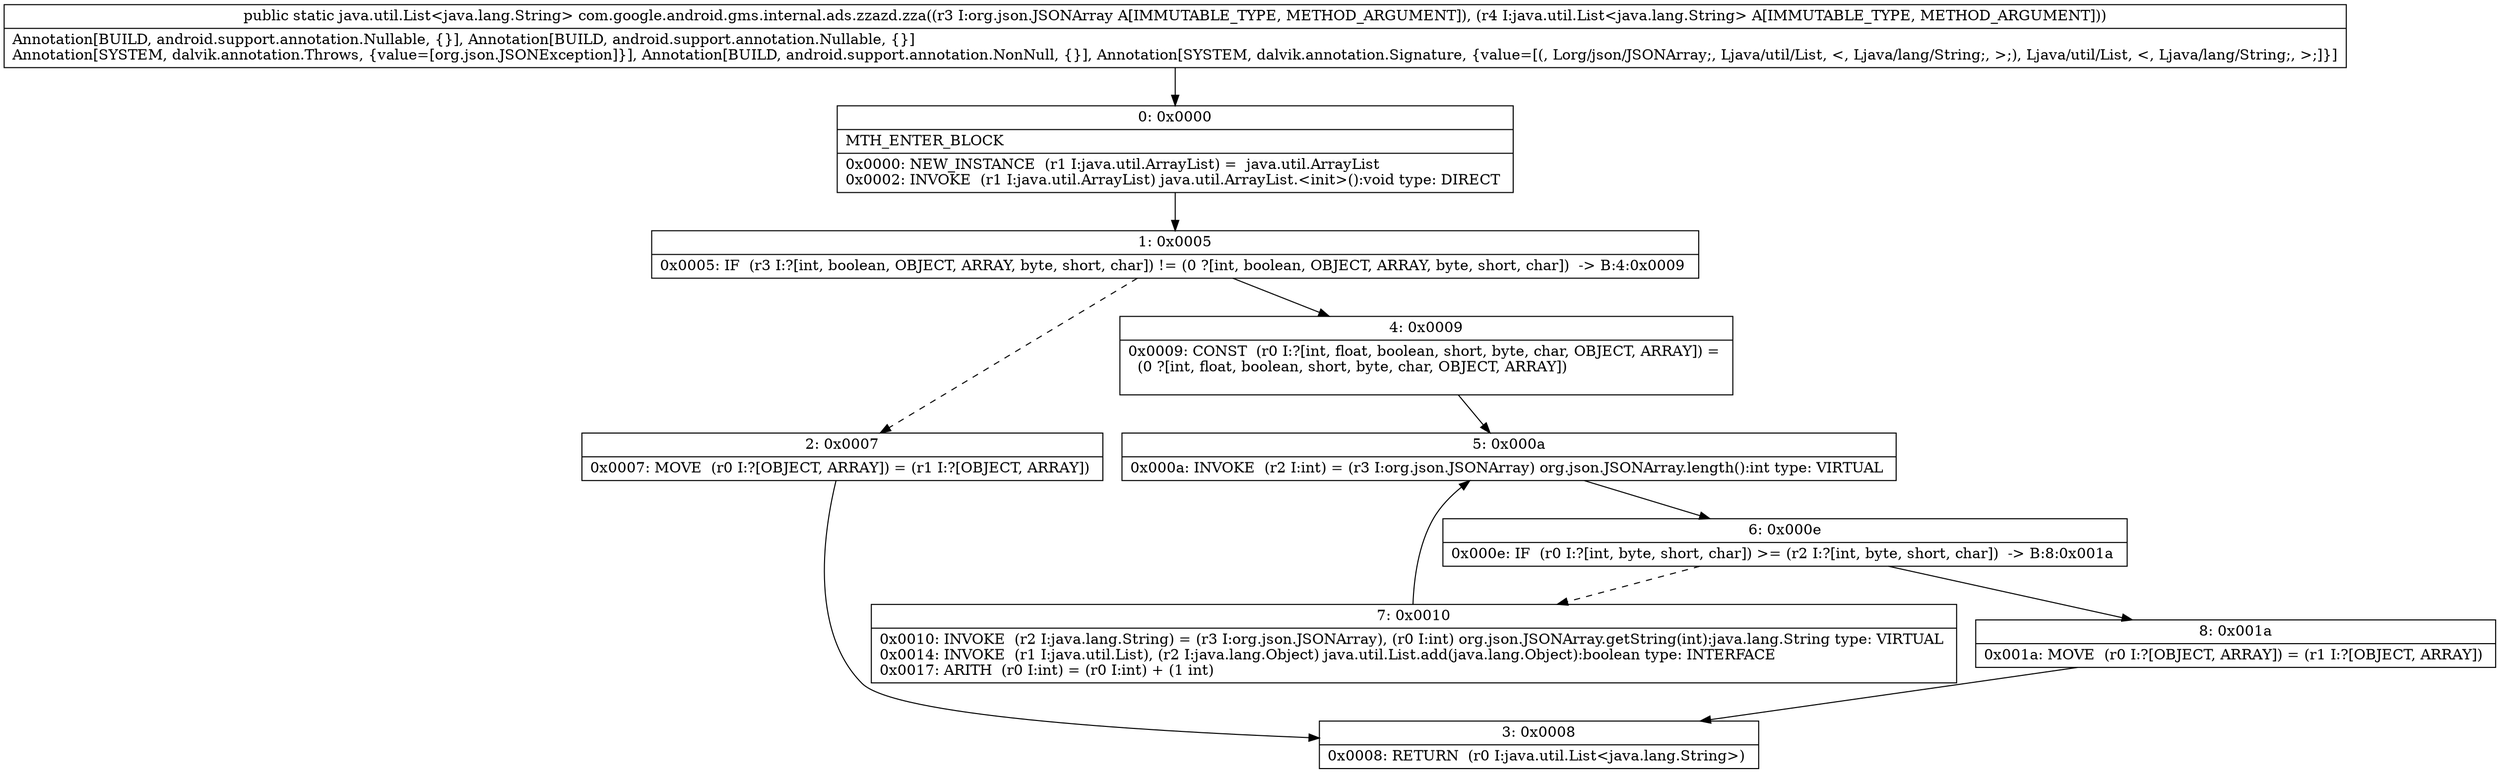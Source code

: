digraph "CFG forcom.google.android.gms.internal.ads.zzazd.zza(Lorg\/json\/JSONArray;Ljava\/util\/List;)Ljava\/util\/List;" {
Node_0 [shape=record,label="{0\:\ 0x0000|MTH_ENTER_BLOCK\l|0x0000: NEW_INSTANCE  (r1 I:java.util.ArrayList) =  java.util.ArrayList \l0x0002: INVOKE  (r1 I:java.util.ArrayList) java.util.ArrayList.\<init\>():void type: DIRECT \l}"];
Node_1 [shape=record,label="{1\:\ 0x0005|0x0005: IF  (r3 I:?[int, boolean, OBJECT, ARRAY, byte, short, char]) != (0 ?[int, boolean, OBJECT, ARRAY, byte, short, char])  \-\> B:4:0x0009 \l}"];
Node_2 [shape=record,label="{2\:\ 0x0007|0x0007: MOVE  (r0 I:?[OBJECT, ARRAY]) = (r1 I:?[OBJECT, ARRAY]) \l}"];
Node_3 [shape=record,label="{3\:\ 0x0008|0x0008: RETURN  (r0 I:java.util.List\<java.lang.String\>) \l}"];
Node_4 [shape=record,label="{4\:\ 0x0009|0x0009: CONST  (r0 I:?[int, float, boolean, short, byte, char, OBJECT, ARRAY]) = \l  (0 ?[int, float, boolean, short, byte, char, OBJECT, ARRAY])\l \l}"];
Node_5 [shape=record,label="{5\:\ 0x000a|0x000a: INVOKE  (r2 I:int) = (r3 I:org.json.JSONArray) org.json.JSONArray.length():int type: VIRTUAL \l}"];
Node_6 [shape=record,label="{6\:\ 0x000e|0x000e: IF  (r0 I:?[int, byte, short, char]) \>= (r2 I:?[int, byte, short, char])  \-\> B:8:0x001a \l}"];
Node_7 [shape=record,label="{7\:\ 0x0010|0x0010: INVOKE  (r2 I:java.lang.String) = (r3 I:org.json.JSONArray), (r0 I:int) org.json.JSONArray.getString(int):java.lang.String type: VIRTUAL \l0x0014: INVOKE  (r1 I:java.util.List), (r2 I:java.lang.Object) java.util.List.add(java.lang.Object):boolean type: INTERFACE \l0x0017: ARITH  (r0 I:int) = (r0 I:int) + (1 int) \l}"];
Node_8 [shape=record,label="{8\:\ 0x001a|0x001a: MOVE  (r0 I:?[OBJECT, ARRAY]) = (r1 I:?[OBJECT, ARRAY]) \l}"];
MethodNode[shape=record,label="{public static java.util.List\<java.lang.String\> com.google.android.gms.internal.ads.zzazd.zza((r3 I:org.json.JSONArray A[IMMUTABLE_TYPE, METHOD_ARGUMENT]), (r4 I:java.util.List\<java.lang.String\> A[IMMUTABLE_TYPE, METHOD_ARGUMENT]))  | Annotation[BUILD, android.support.annotation.Nullable, \{\}], Annotation[BUILD, android.support.annotation.Nullable, \{\}]\lAnnotation[SYSTEM, dalvik.annotation.Throws, \{value=[org.json.JSONException]\}], Annotation[BUILD, android.support.annotation.NonNull, \{\}], Annotation[SYSTEM, dalvik.annotation.Signature, \{value=[(, Lorg\/json\/JSONArray;, Ljava\/util\/List, \<, Ljava\/lang\/String;, \>;), Ljava\/util\/List, \<, Ljava\/lang\/String;, \>;]\}]\l}"];
MethodNode -> Node_0;
Node_0 -> Node_1;
Node_1 -> Node_2[style=dashed];
Node_1 -> Node_4;
Node_2 -> Node_3;
Node_4 -> Node_5;
Node_5 -> Node_6;
Node_6 -> Node_7[style=dashed];
Node_6 -> Node_8;
Node_7 -> Node_5;
Node_8 -> Node_3;
}

